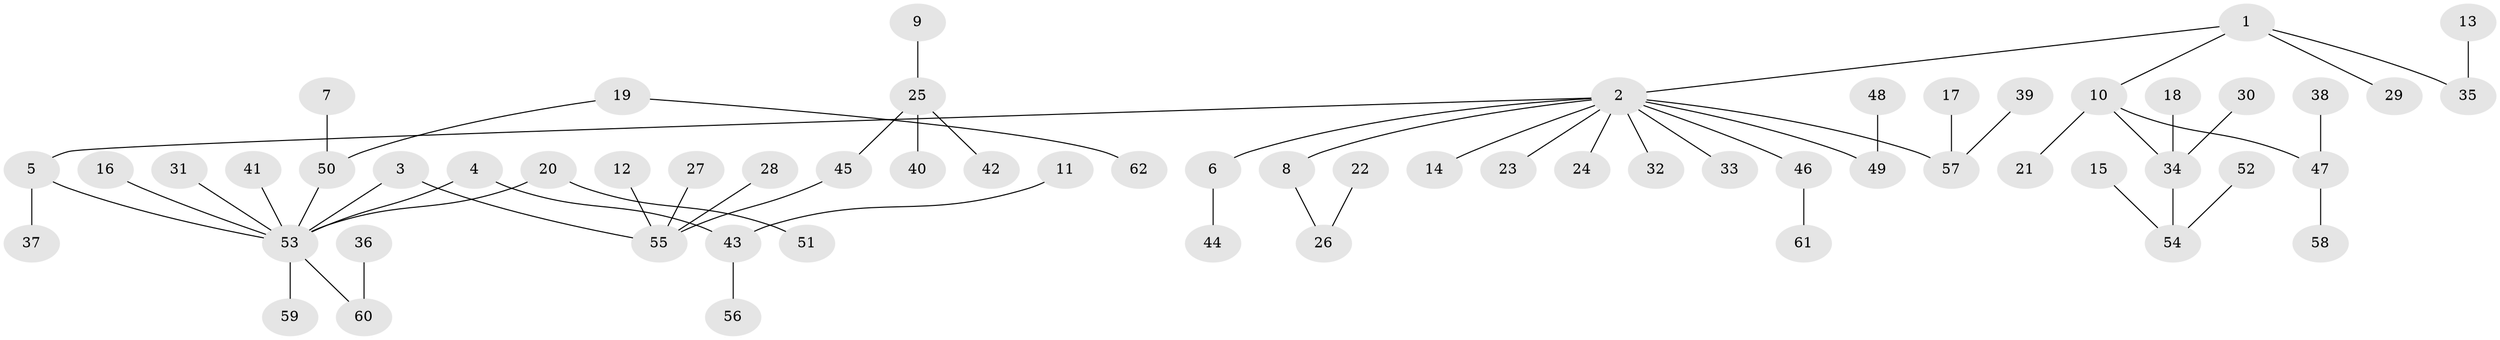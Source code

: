 // original degree distribution, {6: 0.016129032258064516, 3: 0.0967741935483871, 7: 0.008064516129032258, 4: 0.04838709677419355, 8: 0.008064516129032258, 2: 0.23387096774193547, 5: 0.056451612903225805, 1: 0.532258064516129}
// Generated by graph-tools (version 1.1) at 2025/50/03/09/25 03:50:19]
// undirected, 62 vertices, 61 edges
graph export_dot {
graph [start="1"]
  node [color=gray90,style=filled];
  1;
  2;
  3;
  4;
  5;
  6;
  7;
  8;
  9;
  10;
  11;
  12;
  13;
  14;
  15;
  16;
  17;
  18;
  19;
  20;
  21;
  22;
  23;
  24;
  25;
  26;
  27;
  28;
  29;
  30;
  31;
  32;
  33;
  34;
  35;
  36;
  37;
  38;
  39;
  40;
  41;
  42;
  43;
  44;
  45;
  46;
  47;
  48;
  49;
  50;
  51;
  52;
  53;
  54;
  55;
  56;
  57;
  58;
  59;
  60;
  61;
  62;
  1 -- 2 [weight=1.0];
  1 -- 10 [weight=1.0];
  1 -- 29 [weight=1.0];
  1 -- 35 [weight=1.0];
  2 -- 5 [weight=1.0];
  2 -- 6 [weight=1.0];
  2 -- 8 [weight=1.0];
  2 -- 14 [weight=1.0];
  2 -- 23 [weight=1.0];
  2 -- 24 [weight=1.0];
  2 -- 32 [weight=1.0];
  2 -- 33 [weight=1.0];
  2 -- 46 [weight=1.0];
  2 -- 49 [weight=1.0];
  2 -- 57 [weight=1.0];
  3 -- 53 [weight=1.0];
  3 -- 55 [weight=1.0];
  4 -- 43 [weight=1.0];
  4 -- 53 [weight=1.0];
  5 -- 37 [weight=1.0];
  5 -- 53 [weight=1.0];
  6 -- 44 [weight=1.0];
  7 -- 50 [weight=1.0];
  8 -- 26 [weight=1.0];
  9 -- 25 [weight=1.0];
  10 -- 21 [weight=1.0];
  10 -- 34 [weight=1.0];
  10 -- 47 [weight=1.0];
  11 -- 43 [weight=1.0];
  12 -- 55 [weight=1.0];
  13 -- 35 [weight=1.0];
  15 -- 54 [weight=1.0];
  16 -- 53 [weight=1.0];
  17 -- 57 [weight=1.0];
  18 -- 34 [weight=1.0];
  19 -- 50 [weight=1.0];
  19 -- 62 [weight=1.0];
  20 -- 51 [weight=1.0];
  20 -- 53 [weight=1.0];
  22 -- 26 [weight=1.0];
  25 -- 40 [weight=1.0];
  25 -- 42 [weight=1.0];
  25 -- 45 [weight=1.0];
  27 -- 55 [weight=1.0];
  28 -- 55 [weight=1.0];
  30 -- 34 [weight=1.0];
  31 -- 53 [weight=1.0];
  34 -- 54 [weight=1.0];
  36 -- 60 [weight=1.0];
  38 -- 47 [weight=1.0];
  39 -- 57 [weight=1.0];
  41 -- 53 [weight=1.0];
  43 -- 56 [weight=1.0];
  45 -- 55 [weight=1.0];
  46 -- 61 [weight=1.0];
  47 -- 58 [weight=1.0];
  48 -- 49 [weight=1.0];
  50 -- 53 [weight=1.0];
  52 -- 54 [weight=1.0];
  53 -- 59 [weight=1.0];
  53 -- 60 [weight=1.0];
}
